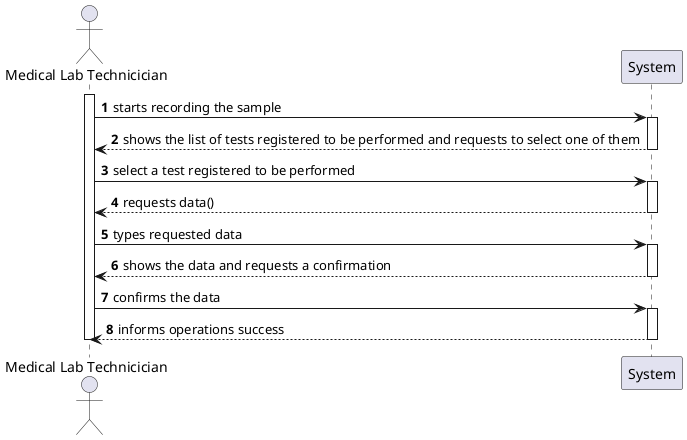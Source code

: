 @startuml
Actor "Medical Lab Technicician" as MLT
participant "System" as sys



autonumber

activate MLT
MLT->sys : starts recording the sample 

activate sys

sys-->MLT : shows the list of tests registered to be performed and requests to select one of them
deactivate sys

MLT->sys : select a test registered to be performed
activate sys

sys-->MLT : requests data()
deactivate sys

MLT->sys : types requested data
activate sys

sys-->MLT : shows the data and requests a confirmation
deactivate sys
MLT->sys : confirms the data 
activate sys

sys-->MLT : informs operations success 
deactivate sys
deactivate MLT
@enduml